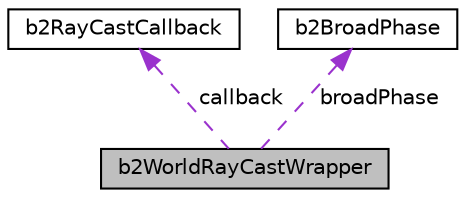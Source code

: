 digraph "b2WorldRayCastWrapper"
{
  edge [fontname="Helvetica",fontsize="10",labelfontname="Helvetica",labelfontsize="10"];
  node [fontname="Helvetica",fontsize="10",shape=record];
  Node1 [label="b2WorldRayCastWrapper",height=0.2,width=0.4,color="black", fillcolor="grey75", style="filled", fontcolor="black"];
  Node2 -> Node1 [dir="back",color="darkorchid3",fontsize="10",style="dashed",label=" callback" ,fontname="Helvetica"];
  Node2 [label="b2RayCastCallback",height=0.2,width=0.4,color="black", fillcolor="white", style="filled",URL="$classb2RayCastCallback.html"];
  Node3 -> Node1 [dir="back",color="darkorchid3",fontsize="10",style="dashed",label=" broadPhase" ,fontname="Helvetica"];
  Node3 [label="b2BroadPhase",height=0.2,width=0.4,color="black", fillcolor="white", style="filled",URL="$classb2BroadPhase.html"];
}
